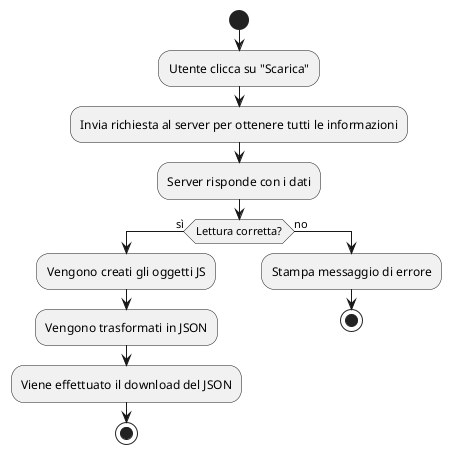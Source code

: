 @startuml scarica_json
start
:Utente clicca su "Scarica";
:Invia richiesta al server per ottenere tutti le informazioni;
:Server risponde con i dati;
if (Lettura corretta?) then (sì)
    :Vengono creati gli oggetti JS;
    :Vengono trasformati in JSON;
    :Viene effettuato il download del JSON;
    stop
else (no)
    :Stampa messaggio di errore; 
    stop
endif
@enduml
